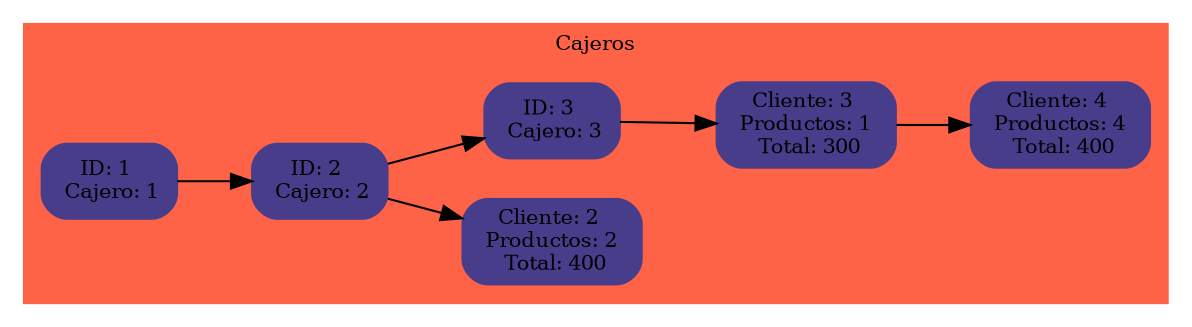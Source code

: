 digraph g {
 rankdir= "LR";
node [
fontsize = "10"
shape = "Mrecord"
color="darkslateblue"
style ="filled, bold"
];

 subgraph cluster_3 {
node [style=filled];
"nodoCaj1"
[ label=" ID: 1 &#92;n Cajero: 1"];
"nodoCaj2"
[ label=" ID: 2 &#92;n Cajero: 2"];
"nodoCajClie21"
[ label=" Cliente: 2 &#92;n Productos: 2 &#92;n Total: 400"];
"nodoCaj3"
[ label=" ID: 3 &#92;n Cajero: 3"];
"nodoCajClie31"
[ label=" Cliente: 3 &#92;n Productos: 1 &#92;n Total: 300"];
"nodoCajClie32"
[ label=" Cliente: 4 &#92;n Productos: 4 &#92;n Total: 400"];
"nodoCaj1"-> "nodoCaj2";
"nodoCaj2"-> "nodoCaj3";
"nodoCaj2"-> "nodoCajClie21";
"nodoCaj3"-> "nodoCajClie31";
"nodoCajClie31"-> "nodoCajClie32";
fontsize = "10"
shape = "Mrecord"
color="TOMATO"
style ="filled, bold"
label ="Cajeros"
}
}